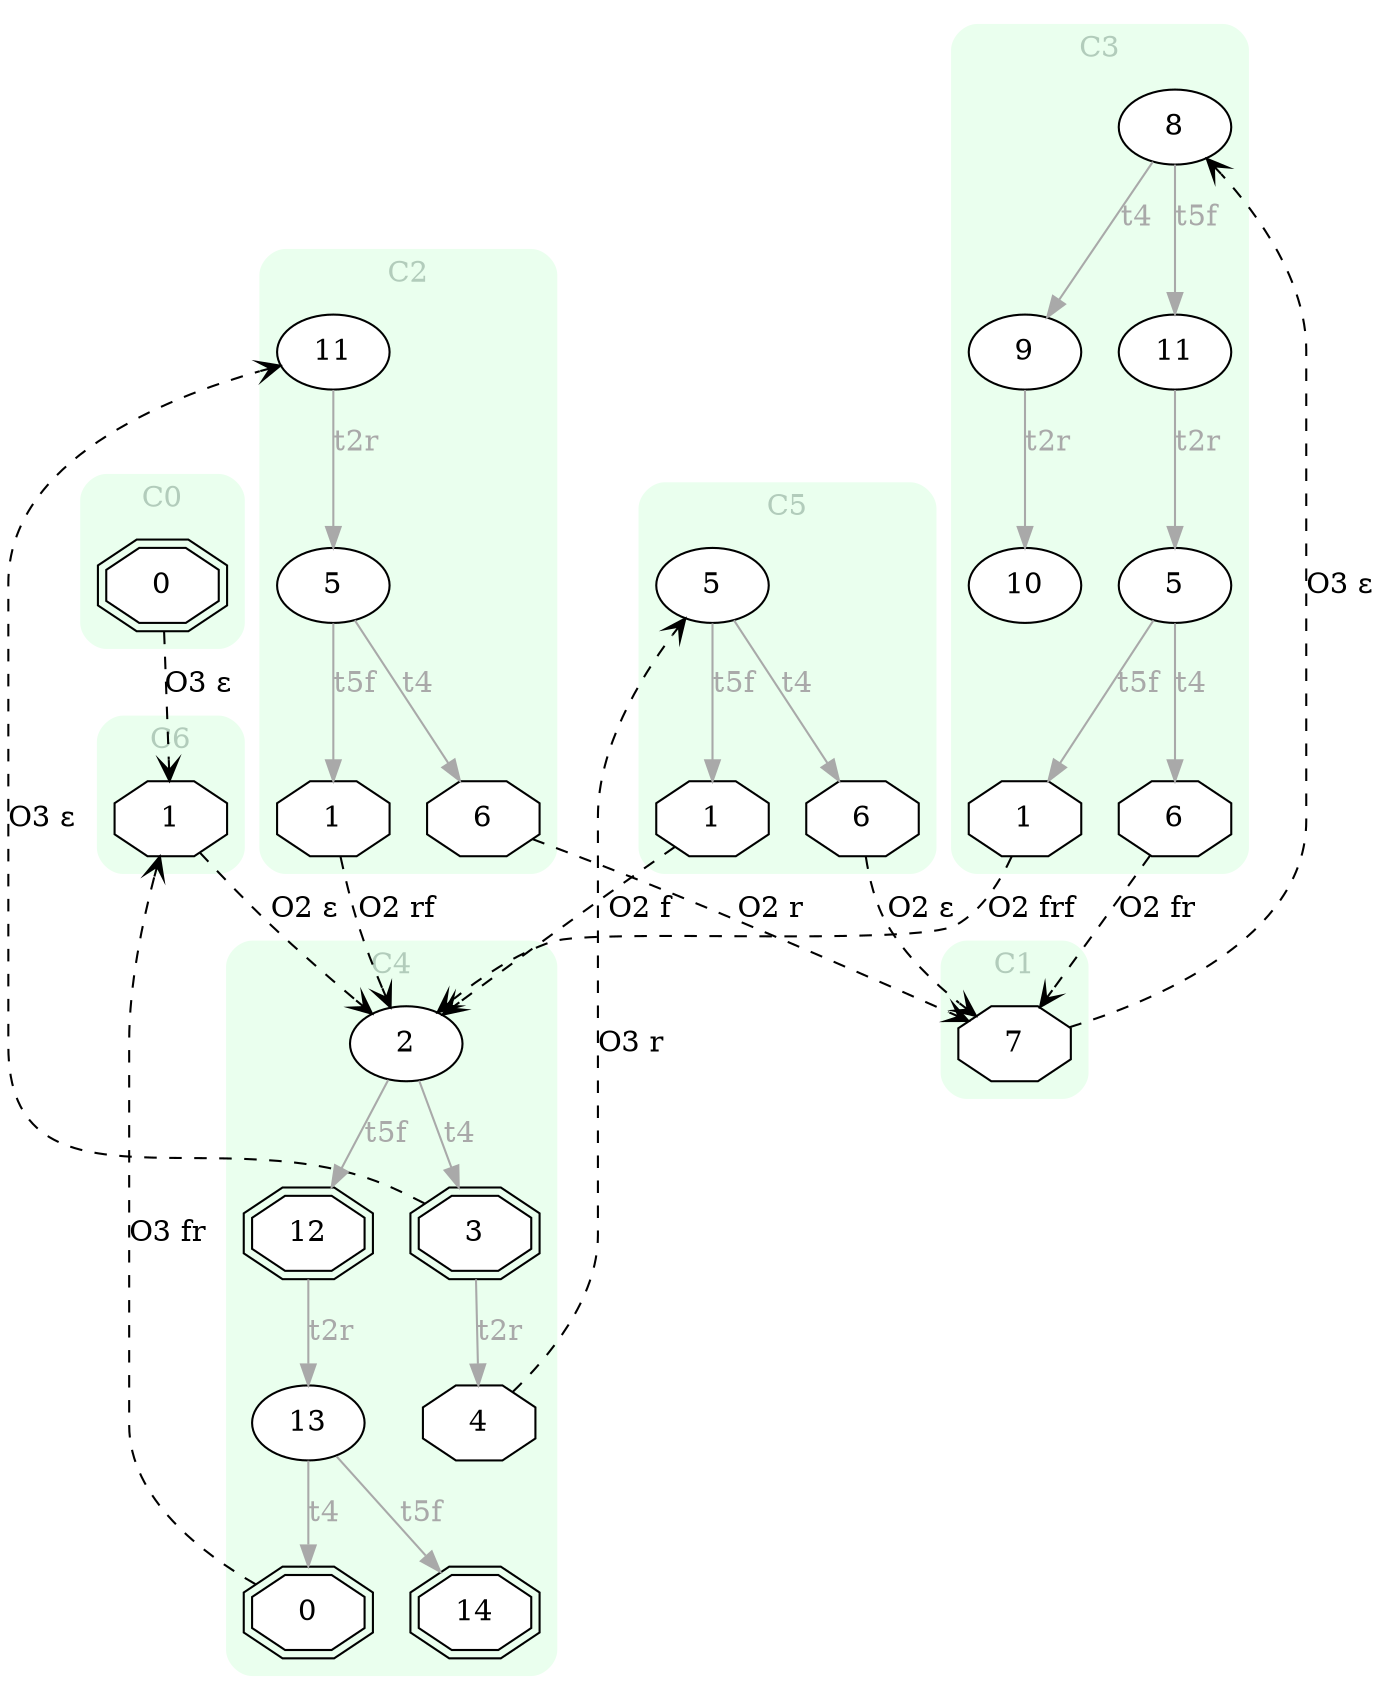 digraph "EXPinput/e" {
node [style=filled fillcolor=white]
subgraph cluster0 {
style="rounded,filled" label="C0" fontcolor="#B2CCBB" color="#EAFFEE"
edge[color=darkgray fontcolor=darkgray]
node [shape=doubleoctagon]; C0S0 [label=0];
}
subgraph cluster1 {
style="rounded,filled" label="C1" fontcolor="#B2CCBB" color="#EAFFEE"
edge[color=darkgray fontcolor=darkgray]
node [shape=octagon]; C1S7 [label=7];
}
subgraph cluster2 {
style="rounded,filled" label="C2" fontcolor="#B2CCBB" color="#EAFFEE"
edge[color=darkgray fontcolor=darkgray]
node [shape=octagon]; C2S1 [label=1];
node [shape=oval]; C2S5 [label=5];
node [shape=octagon]; C2S6 [label=6];
node [shape=oval]; C2S11 [label=11];
C2S5 -> C2S1 [label=t5f]
C2S5 -> C2S6 [label=t4]
C2S11 -> C2S5 [label=t2r]
}
subgraph cluster3 {
style="rounded,filled" label="C3" fontcolor="#B2CCBB" color="#EAFFEE"
edge[color=darkgray fontcolor=darkgray]
node [shape=oval]; C3S9 [label=9];
node [shape=oval]; C3S8 [label=8];
node [shape=oval]; C3S11 [label=11];
node [shape=octagon]; C3S6 [label=6];
node [shape=oval]; C3S10 [label=10];
node [shape=octagon]; C3S1 [label=1];
node [shape=oval]; C3S5 [label=5];
C3S9 -> C3S10 [label=t2r]
C3S8 -> C3S9 [label=t4]
C3S8 -> C3S11 [label=t5f]
C3S11 -> C3S5 [label=t2r]
C3S5 -> C3S1 [label=t5f]
C3S5 -> C3S6 [label=t4]
}
subgraph cluster4 {
style="rounded,filled" label="C4" fontcolor="#B2CCBB" color="#EAFFEE"
edge[color=darkgray fontcolor=darkgray]
node [shape=doubleoctagon]; C4S3 [label=3];
node [shape=oval]; C4S2 [label=2];
node [shape=doubleoctagon]; C4S12 [label=12];
node [shape=octagon]; C4S4 [label=4];
node [shape=doubleoctagon]; C4S0 [label=0];
node [shape=oval]; C4S13 [label=13];
node [shape=doubleoctagon]; C4S14 [label=14];
C4S3 -> C4S4 [label=t2r]
C4S2 -> C4S3 [label=t4]
C4S2 -> C4S12 [label=t5f]
C4S12 -> C4S13 [label=t2r]
C4S13 -> C4S0 [label=t4]
C4S13 -> C4S14 [label=t5f]
}
subgraph cluster5 {
style="rounded,filled" label="C5" fontcolor="#B2CCBB" color="#EAFFEE"
edge[color=darkgray fontcolor=darkgray]
node [shape=octagon]; C5S1 [label=1];
node [shape=oval]; C5S5 [label=5];
node [shape=octagon]; C5S6 [label=6];
C5S5 -> C5S1 [label=t5f]
C5S5 -> C5S6 [label=t4]
}
subgraph cluster6 {
style="rounded,filled" label="C6" fontcolor="#B2CCBB" color="#EAFFEE"
edge[color=darkgray fontcolor=darkgray]
node [shape=octagon]; C6S1 [label=1];
}
C0S0 -> C6S1 [style=dashed arrowhead=vee label="O3 ε"]
C1S7 -> C3S8 [style=dashed arrowhead=vee label="O3 ε"]
C2S1 -> C4S2 [style=dashed arrowhead=vee label="O2 rf"]
C2S6 -> C1S7 [style=dashed arrowhead=vee label="O2 r"]
C3S1 -> C4S2 [style=dashed arrowhead=vee label="O2 frf"]
C3S6 -> C1S7 [style=dashed arrowhead=vee label="O2 fr"]
C4S0 -> C6S1 [style=dashed arrowhead=vee label="O3 fr"]
C4S3 -> C2S11 [style=dashed arrowhead=vee label="O3 ε"]
C4S4 -> C5S5 [style=dashed arrowhead=vee label="O3 r"]
C5S1 -> C4S2 [style=dashed arrowhead=vee label="O2 f"]
C5S6 -> C1S7 [style=dashed arrowhead=vee label="O2 ε"]
C6S1 -> C4S2 [style=dashed arrowhead=vee label="O2 ε"]
}
